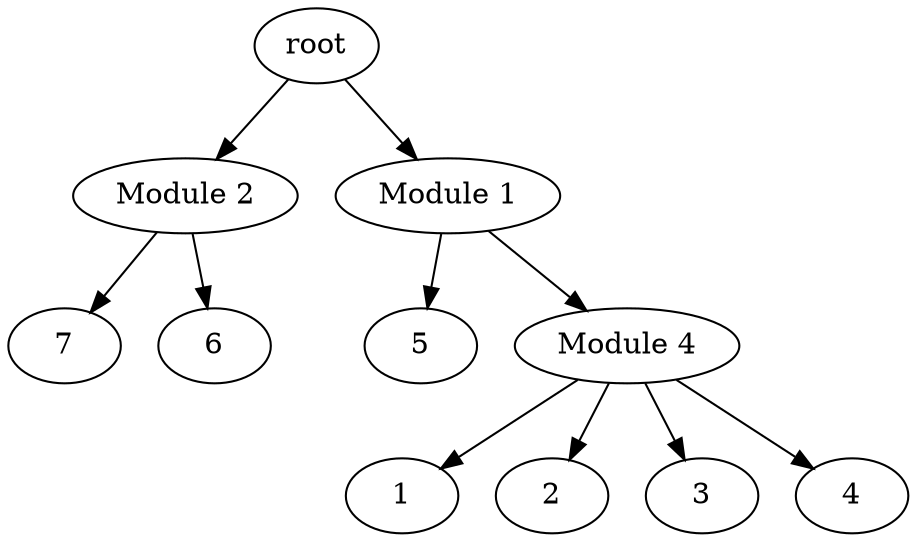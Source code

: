 digraph G
{
    root -> "Module 2";
    root -> "Module 1";
    "Module 2" -> {7 6}
    "Module 1" -> 5
    "Module 1" -> "Module 4";
    "Module 4" -> {1 2 3 4}
}
